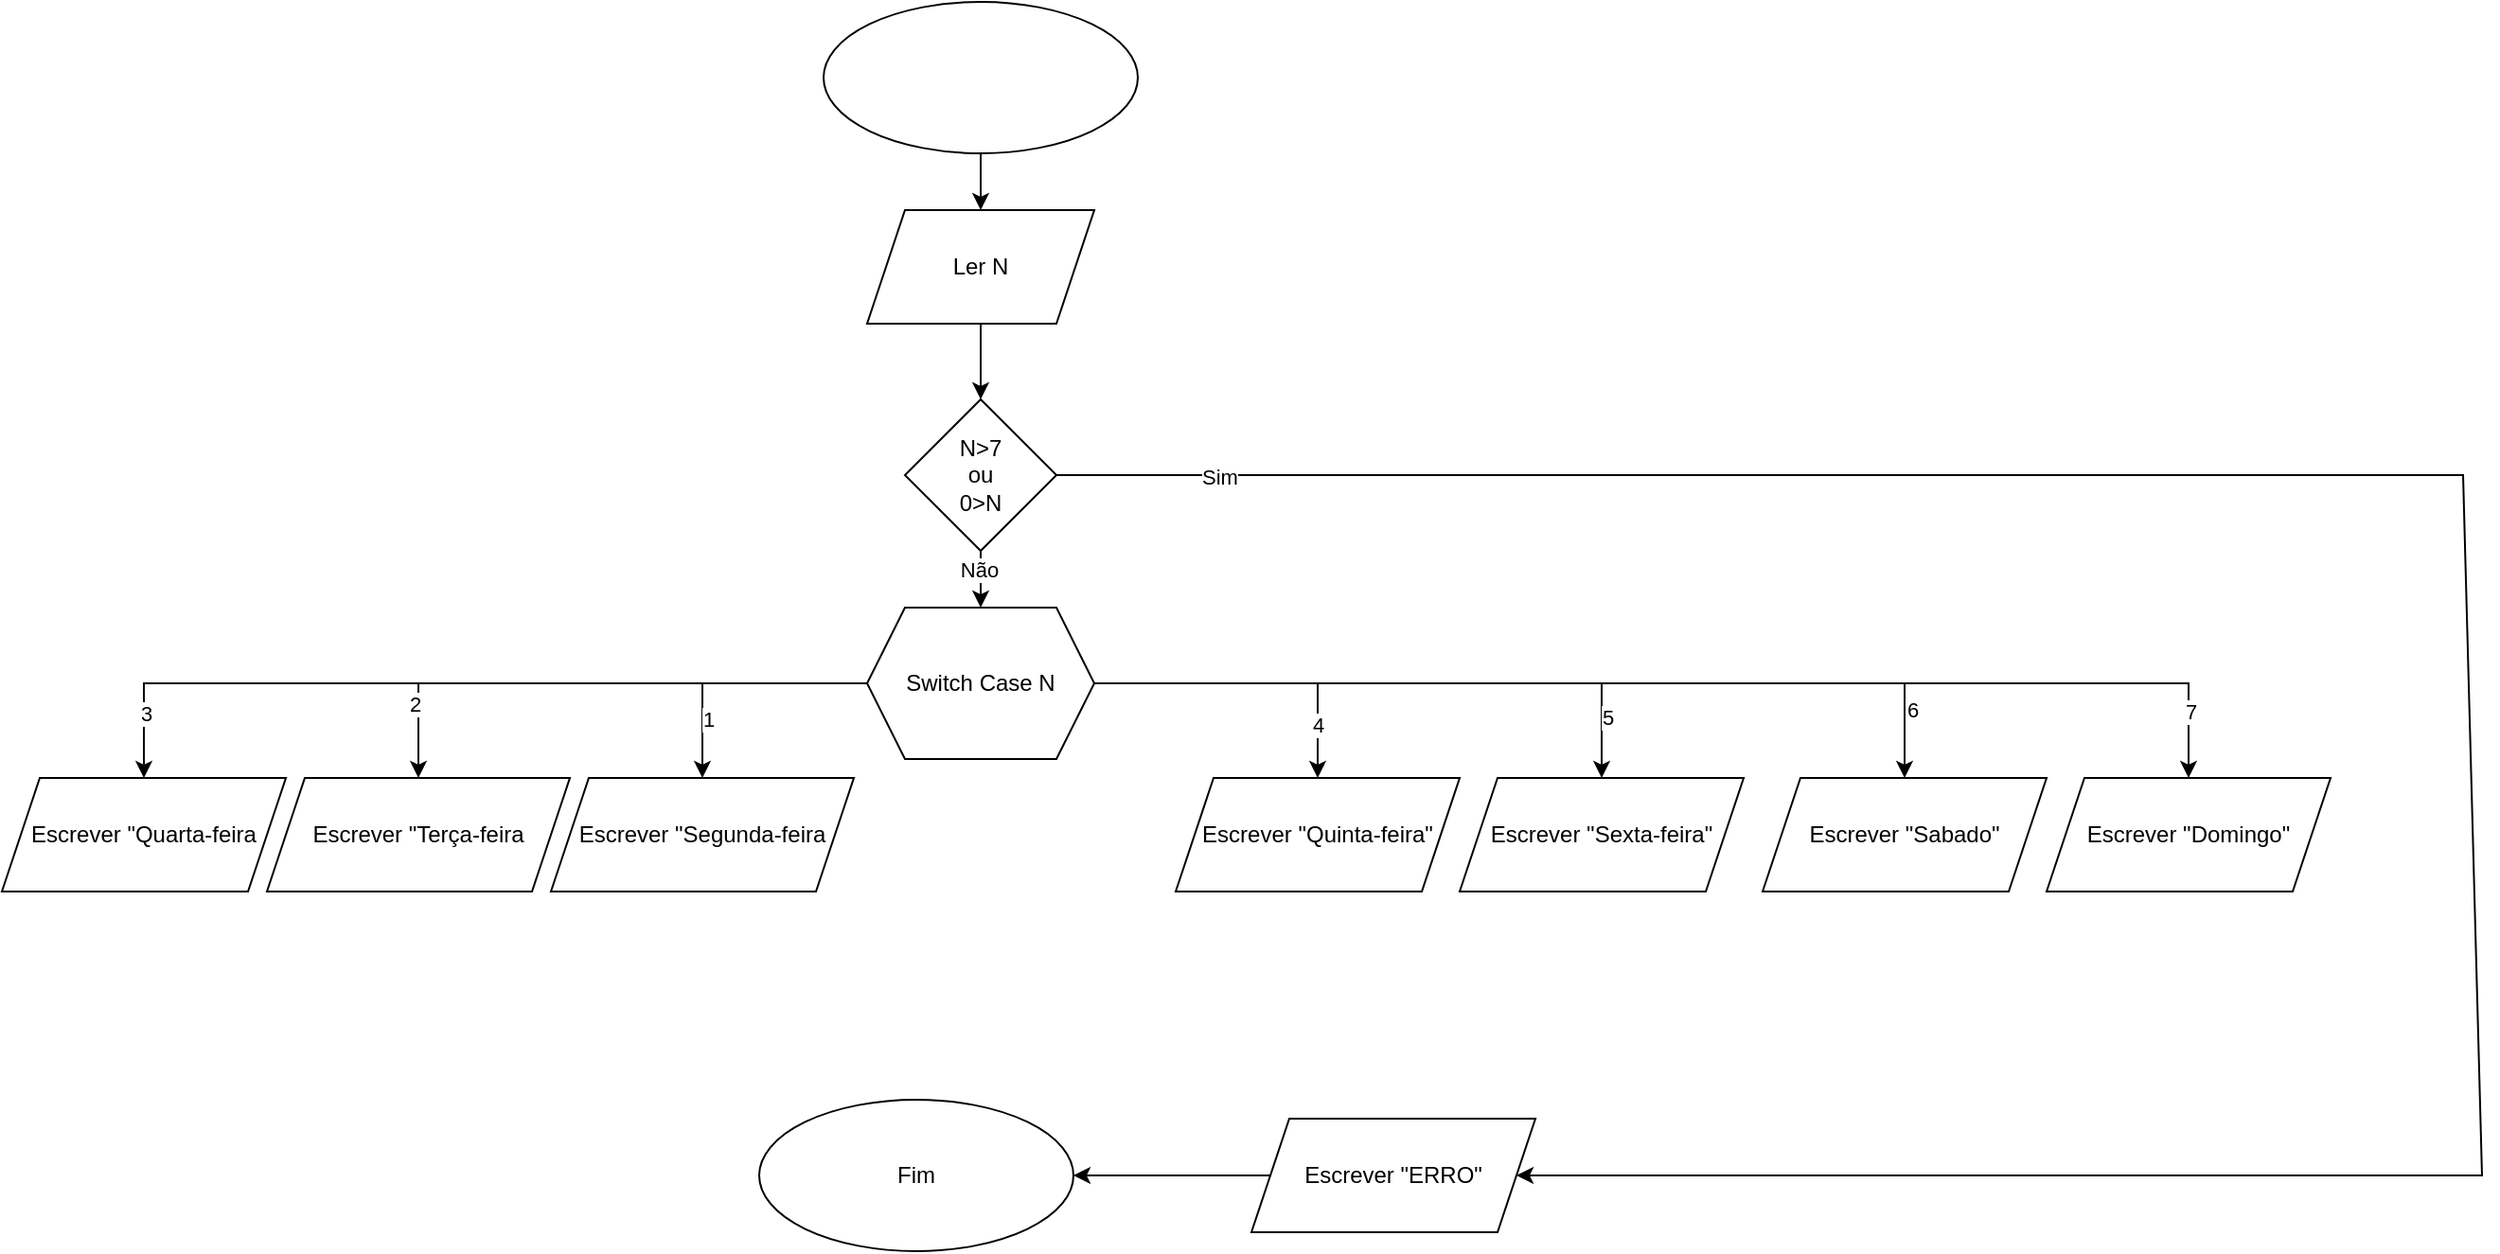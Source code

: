 <mxfile version="28.2.5">
  <diagram name="Página-1" id="xsDCUrfYBbI-whzxJcFF">
    <mxGraphModel dx="2245" dy="786" grid="1" gridSize="10" guides="1" tooltips="1" connect="1" arrows="1" fold="1" page="1" pageScale="1" pageWidth="827" pageHeight="1169" math="0" shadow="0">
      <root>
        <mxCell id="0" />
        <mxCell id="1" parent="0" />
        <mxCell id="n5fVMy-QFgOdnrlgs4U1-1" value="" style="ellipse;whiteSpace=wrap;html=1;" vertex="1" parent="1">
          <mxGeometry x="354" y="50" width="166" height="80" as="geometry" />
        </mxCell>
        <mxCell id="n5fVMy-QFgOdnrlgs4U1-4" value="Ler N" style="shape=parallelogram;perimeter=parallelogramPerimeter;whiteSpace=wrap;html=1;fixedSize=1;" vertex="1" parent="1">
          <mxGeometry x="377" y="160" width="120" height="60" as="geometry" />
        </mxCell>
        <mxCell id="n5fVMy-QFgOdnrlgs4U1-7" style="edgeStyle=orthogonalEdgeStyle;rounded=0;orthogonalLoop=1;jettySize=auto;html=1;" edge="1" parent="1" source="n5fVMy-QFgOdnrlgs4U1-6" target="n5fVMy-QFgOdnrlgs4U1-39">
          <mxGeometry relative="1" as="geometry">
            <mxPoint x="940" y="470" as="targetPoint" />
          </mxGeometry>
        </mxCell>
        <mxCell id="n5fVMy-QFgOdnrlgs4U1-32" value="6" style="edgeLabel;html=1;align=center;verticalAlign=middle;resizable=0;points=[];" vertex="1" connectable="0" parent="n5fVMy-QFgOdnrlgs4U1-7">
          <mxGeometry x="0.849" y="4" relative="1" as="geometry">
            <mxPoint as="offset" />
          </mxGeometry>
        </mxCell>
        <mxCell id="n5fVMy-QFgOdnrlgs4U1-6" value="Switch Case N" style="shape=hexagon;perimeter=hexagonPerimeter2;whiteSpace=wrap;html=1;fixedSize=1;" vertex="1" parent="1">
          <mxGeometry x="377" y="370" width="120" height="80" as="geometry" />
        </mxCell>
        <mxCell id="n5fVMy-QFgOdnrlgs4U1-8" style="edgeStyle=orthogonalEdgeStyle;rounded=0;orthogonalLoop=1;jettySize=auto;html=1;" edge="1" parent="1" source="n5fVMy-QFgOdnrlgs4U1-6" target="n5fVMy-QFgOdnrlgs4U1-41">
          <mxGeometry relative="1" as="geometry">
            <mxPoint x="630" y="470" as="targetPoint" />
            <mxPoint x="560" y="410" as="sourcePoint" />
          </mxGeometry>
        </mxCell>
        <mxCell id="n5fVMy-QFgOdnrlgs4U1-30" value="4" style="edgeLabel;html=1;align=center;verticalAlign=middle;resizable=0;points=[];" vertex="1" connectable="0" parent="n5fVMy-QFgOdnrlgs4U1-8">
          <mxGeometry x="0.658" relative="1" as="geometry">
            <mxPoint as="offset" />
          </mxGeometry>
        </mxCell>
        <mxCell id="n5fVMy-QFgOdnrlgs4U1-9" style="edgeStyle=orthogonalEdgeStyle;rounded=0;orthogonalLoop=1;jettySize=auto;html=1;" edge="1" parent="1" source="n5fVMy-QFgOdnrlgs4U1-6" target="n5fVMy-QFgOdnrlgs4U1-34">
          <mxGeometry relative="1" as="geometry">
            <mxPoint y="470" as="targetPoint" />
            <mxPoint x="221" y="410" as="sourcePoint" />
          </mxGeometry>
        </mxCell>
        <mxCell id="n5fVMy-QFgOdnrlgs4U1-28" value="3" style="edgeLabel;html=1;align=center;verticalAlign=middle;resizable=0;points=[];" vertex="1" connectable="0" parent="n5fVMy-QFgOdnrlgs4U1-9">
          <mxGeometry x="0.841" y="1" relative="1" as="geometry">
            <mxPoint as="offset" />
          </mxGeometry>
        </mxCell>
        <mxCell id="n5fVMy-QFgOdnrlgs4U1-10" style="edgeStyle=orthogonalEdgeStyle;rounded=0;orthogonalLoop=1;jettySize=auto;html=1;" edge="1" parent="1" source="n5fVMy-QFgOdnrlgs4U1-6" target="n5fVMy-QFgOdnrlgs4U1-36">
          <mxGeometry relative="1" as="geometry">
            <mxPoint x="310" y="470" as="targetPoint" />
            <mxPoint x="620" y="420" as="sourcePoint" />
          </mxGeometry>
        </mxCell>
        <mxCell id="n5fVMy-QFgOdnrlgs4U1-26" value="1" style="edgeLabel;html=1;align=center;verticalAlign=middle;resizable=0;points=[];" vertex="1" connectable="0" parent="n5fVMy-QFgOdnrlgs4U1-10">
          <mxGeometry x="0.551" y="3" relative="1" as="geometry">
            <mxPoint as="offset" />
          </mxGeometry>
        </mxCell>
        <mxCell id="n5fVMy-QFgOdnrlgs4U1-11" style="edgeStyle=orthogonalEdgeStyle;rounded=0;orthogonalLoop=1;jettySize=auto;html=1;" edge="1" parent="1" source="n5fVMy-QFgOdnrlgs4U1-6" target="n5fVMy-QFgOdnrlgs4U1-35">
          <mxGeometry relative="1" as="geometry">
            <mxPoint x="150" y="470" as="targetPoint" />
            <mxPoint x="387" y="450" as="sourcePoint" />
          </mxGeometry>
        </mxCell>
        <mxCell id="n5fVMy-QFgOdnrlgs4U1-27" value="2" style="edgeLabel;html=1;align=center;verticalAlign=middle;resizable=0;points=[];" vertex="1" connectable="0" parent="n5fVMy-QFgOdnrlgs4U1-11">
          <mxGeometry x="0.728" y="-2" relative="1" as="geometry">
            <mxPoint as="offset" />
          </mxGeometry>
        </mxCell>
        <mxCell id="n5fVMy-QFgOdnrlgs4U1-12" style="edgeStyle=orthogonalEdgeStyle;rounded=0;orthogonalLoop=1;jettySize=auto;html=1;" edge="1" parent="1" source="n5fVMy-QFgOdnrlgs4U1-6" target="n5fVMy-QFgOdnrlgs4U1-40">
          <mxGeometry relative="1" as="geometry">
            <mxPoint x="780" y="470" as="targetPoint" />
            <mxPoint x="650" y="440" as="sourcePoint" />
          </mxGeometry>
        </mxCell>
        <mxCell id="n5fVMy-QFgOdnrlgs4U1-31" value="5" style="edgeLabel;html=1;align=center;verticalAlign=middle;resizable=0;points=[];" vertex="1" connectable="0" parent="n5fVMy-QFgOdnrlgs4U1-12">
          <mxGeometry x="0.796" y="3" relative="1" as="geometry">
            <mxPoint as="offset" />
          </mxGeometry>
        </mxCell>
        <mxCell id="n5fVMy-QFgOdnrlgs4U1-21" style="edgeStyle=orthogonalEdgeStyle;rounded=0;orthogonalLoop=1;jettySize=auto;html=1;" edge="1" parent="1" source="n5fVMy-QFgOdnrlgs4U1-6" target="n5fVMy-QFgOdnrlgs4U1-38">
          <mxGeometry relative="1" as="geometry">
            <mxPoint x="1100" y="470" as="targetPoint" />
            <mxPoint x="940" y="430" as="sourcePoint" />
          </mxGeometry>
        </mxCell>
        <mxCell id="n5fVMy-QFgOdnrlgs4U1-33" value="7" style="edgeLabel;html=1;align=center;verticalAlign=middle;resizable=0;points=[];" vertex="1" connectable="0" parent="n5fVMy-QFgOdnrlgs4U1-21">
          <mxGeometry x="0.888" y="1" relative="1" as="geometry">
            <mxPoint as="offset" />
          </mxGeometry>
        </mxCell>
        <mxCell id="n5fVMy-QFgOdnrlgs4U1-34" value="Escrever &quot;Quarta-feira" style="shape=parallelogram;perimeter=parallelogramPerimeter;whiteSpace=wrap;html=1;fixedSize=1;" vertex="1" parent="1">
          <mxGeometry x="-80" y="460" width="150" height="60" as="geometry" />
        </mxCell>
        <mxCell id="n5fVMy-QFgOdnrlgs4U1-35" value="Escrever &quot;Terça-feira" style="shape=parallelogram;perimeter=parallelogramPerimeter;whiteSpace=wrap;html=1;fixedSize=1;" vertex="1" parent="1">
          <mxGeometry x="60" y="460" width="160" height="60" as="geometry" />
        </mxCell>
        <mxCell id="n5fVMy-QFgOdnrlgs4U1-36" value="Escrever &quot;Segunda-feira" style="shape=parallelogram;perimeter=parallelogramPerimeter;whiteSpace=wrap;html=1;fixedSize=1;" vertex="1" parent="1">
          <mxGeometry x="210" y="460" width="160" height="60" as="geometry" />
        </mxCell>
        <mxCell id="n5fVMy-QFgOdnrlgs4U1-38" value="Escrever &quot;Domingo&quot;" style="shape=parallelogram;perimeter=parallelogramPerimeter;whiteSpace=wrap;html=1;fixedSize=1;" vertex="1" parent="1">
          <mxGeometry x="1000" y="460" width="150" height="60" as="geometry" />
        </mxCell>
        <mxCell id="n5fVMy-QFgOdnrlgs4U1-39" value="Escrever &quot;Sabado&quot;" style="shape=parallelogram;perimeter=parallelogramPerimeter;whiteSpace=wrap;html=1;fixedSize=1;" vertex="1" parent="1">
          <mxGeometry x="850" y="460" width="150" height="60" as="geometry" />
        </mxCell>
        <mxCell id="n5fVMy-QFgOdnrlgs4U1-40" value="Escrever &quot;Sexta-feira&quot;" style="shape=parallelogram;perimeter=parallelogramPerimeter;whiteSpace=wrap;html=1;fixedSize=1;" vertex="1" parent="1">
          <mxGeometry x="690" y="460" width="150" height="60" as="geometry" />
        </mxCell>
        <mxCell id="n5fVMy-QFgOdnrlgs4U1-41" value="Escrever &quot;Quinta-feira&quot;" style="shape=parallelogram;perimeter=parallelogramPerimeter;whiteSpace=wrap;html=1;fixedSize=1;" vertex="1" parent="1">
          <mxGeometry x="540" y="460" width="150" height="60" as="geometry" />
        </mxCell>
        <mxCell id="n5fVMy-QFgOdnrlgs4U1-43" value="N&amp;gt;7&lt;div&gt;ou&lt;/div&gt;&lt;div&gt;0&amp;gt;N&lt;/div&gt;" style="rhombus;whiteSpace=wrap;html=1;" vertex="1" parent="1">
          <mxGeometry x="397" y="260" width="80" height="80" as="geometry" />
        </mxCell>
        <mxCell id="n5fVMy-QFgOdnrlgs4U1-44" value="" style="endArrow=classic;html=1;rounded=0;" edge="1" parent="1" source="n5fVMy-QFgOdnrlgs4U1-1" target="n5fVMy-QFgOdnrlgs4U1-4">
          <mxGeometry width="50" height="50" relative="1" as="geometry">
            <mxPoint x="520" y="190" as="sourcePoint" />
            <mxPoint x="522" y="260" as="targetPoint" />
          </mxGeometry>
        </mxCell>
        <mxCell id="n5fVMy-QFgOdnrlgs4U1-45" value="" style="endArrow=classic;html=1;rounded=0;entryX=0.5;entryY=0;entryDx=0;entryDy=0;" edge="1" parent="1" source="n5fVMy-QFgOdnrlgs4U1-4" target="n5fVMy-QFgOdnrlgs4U1-43">
          <mxGeometry width="50" height="50" relative="1" as="geometry">
            <mxPoint x="460" y="190" as="sourcePoint" />
            <mxPoint x="460" y="220" as="targetPoint" />
          </mxGeometry>
        </mxCell>
        <mxCell id="n5fVMy-QFgOdnrlgs4U1-46" value="" style="endArrow=classic;html=1;rounded=0;" edge="1" parent="1" source="n5fVMy-QFgOdnrlgs4U1-43" target="n5fVMy-QFgOdnrlgs4U1-6">
          <mxGeometry width="50" height="50" relative="1" as="geometry">
            <mxPoint x="450" y="240" as="sourcePoint" />
            <mxPoint x="450" y="280" as="targetPoint" />
          </mxGeometry>
        </mxCell>
        <mxCell id="n5fVMy-QFgOdnrlgs4U1-47" value="Não" style="edgeLabel;html=1;align=center;verticalAlign=middle;resizable=0;points=[];" vertex="1" connectable="0" parent="n5fVMy-QFgOdnrlgs4U1-46">
          <mxGeometry x="-0.333" y="-1" relative="1" as="geometry">
            <mxPoint as="offset" />
          </mxGeometry>
        </mxCell>
        <mxCell id="n5fVMy-QFgOdnrlgs4U1-48" value="" style="endArrow=classic;html=1;rounded=0;" edge="1" parent="1" source="n5fVMy-QFgOdnrlgs4U1-43" target="n5fVMy-QFgOdnrlgs4U1-51">
          <mxGeometry width="50" height="50" relative="1" as="geometry">
            <mxPoint x="530" y="310" as="sourcePoint" />
            <mxPoint x="720" y="670" as="targetPoint" />
            <Array as="points">
              <mxPoint x="1220" y="300" />
              <mxPoint x="1230" y="670" />
            </Array>
          </mxGeometry>
        </mxCell>
        <mxCell id="n5fVMy-QFgOdnrlgs4U1-50" value="Sim" style="edgeLabel;html=1;align=center;verticalAlign=middle;resizable=0;points=[];" vertex="1" connectable="0" parent="n5fVMy-QFgOdnrlgs4U1-48">
          <mxGeometry x="-0.894" y="-1" relative="1" as="geometry">
            <mxPoint as="offset" />
          </mxGeometry>
        </mxCell>
        <mxCell id="n5fVMy-QFgOdnrlgs4U1-49" value="Fim" style="ellipse;whiteSpace=wrap;html=1;" vertex="1" parent="1">
          <mxGeometry x="320" y="630" width="166" height="80" as="geometry" />
        </mxCell>
        <mxCell id="n5fVMy-QFgOdnrlgs4U1-52" style="edgeStyle=orthogonalEdgeStyle;rounded=0;orthogonalLoop=1;jettySize=auto;html=1;" edge="1" parent="1" source="n5fVMy-QFgOdnrlgs4U1-51" target="n5fVMy-QFgOdnrlgs4U1-49">
          <mxGeometry relative="1" as="geometry" />
        </mxCell>
        <mxCell id="n5fVMy-QFgOdnrlgs4U1-51" value="Escrever &quot;ERRO&quot;" style="shape=parallelogram;perimeter=parallelogramPerimeter;whiteSpace=wrap;html=1;fixedSize=1;" vertex="1" parent="1">
          <mxGeometry x="580" y="640" width="150" height="60" as="geometry" />
        </mxCell>
      </root>
    </mxGraphModel>
  </diagram>
</mxfile>
